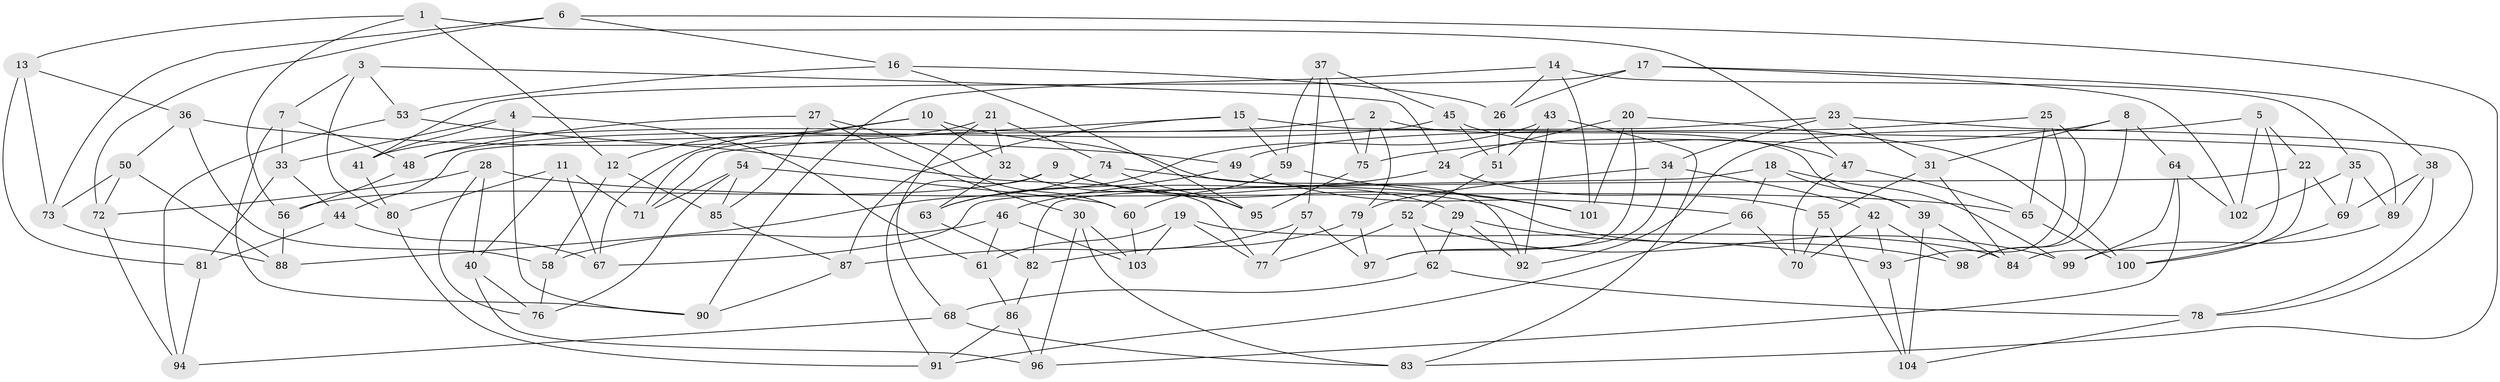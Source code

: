 // Generated by graph-tools (version 1.1) at 2025/56/03/09/25 04:56:41]
// undirected, 104 vertices, 208 edges
graph export_dot {
graph [start="1"]
  node [color=gray90,style=filled];
  1;
  2;
  3;
  4;
  5;
  6;
  7;
  8;
  9;
  10;
  11;
  12;
  13;
  14;
  15;
  16;
  17;
  18;
  19;
  20;
  21;
  22;
  23;
  24;
  25;
  26;
  27;
  28;
  29;
  30;
  31;
  32;
  33;
  34;
  35;
  36;
  37;
  38;
  39;
  40;
  41;
  42;
  43;
  44;
  45;
  46;
  47;
  48;
  49;
  50;
  51;
  52;
  53;
  54;
  55;
  56;
  57;
  58;
  59;
  60;
  61;
  62;
  63;
  64;
  65;
  66;
  67;
  68;
  69;
  70;
  71;
  72;
  73;
  74;
  75;
  76;
  77;
  78;
  79;
  80;
  81;
  82;
  83;
  84;
  85;
  86;
  87;
  88;
  89;
  90;
  91;
  92;
  93;
  94;
  95;
  96;
  97;
  98;
  99;
  100;
  101;
  102;
  103;
  104;
  1 -- 56;
  1 -- 13;
  1 -- 12;
  1 -- 47;
  2 -- 79;
  2 -- 39;
  2 -- 41;
  2 -- 75;
  3 -- 53;
  3 -- 7;
  3 -- 24;
  3 -- 80;
  4 -- 33;
  4 -- 41;
  4 -- 90;
  4 -- 61;
  5 -- 102;
  5 -- 22;
  5 -- 84;
  5 -- 92;
  6 -- 83;
  6 -- 72;
  6 -- 16;
  6 -- 73;
  7 -- 90;
  7 -- 48;
  7 -- 33;
  8 -- 75;
  8 -- 98;
  8 -- 64;
  8 -- 31;
  9 -- 56;
  9 -- 91;
  9 -- 29;
  9 -- 98;
  10 -- 12;
  10 -- 92;
  10 -- 71;
  10 -- 32;
  11 -- 40;
  11 -- 80;
  11 -- 71;
  11 -- 67;
  12 -- 85;
  12 -- 58;
  13 -- 73;
  13 -- 36;
  13 -- 81;
  14 -- 101;
  14 -- 35;
  14 -- 26;
  14 -- 90;
  15 -- 87;
  15 -- 89;
  15 -- 71;
  15 -- 59;
  16 -- 95;
  16 -- 26;
  16 -- 53;
  17 -- 41;
  17 -- 38;
  17 -- 26;
  17 -- 102;
  18 -- 82;
  18 -- 39;
  18 -- 99;
  18 -- 66;
  19 -- 61;
  19 -- 103;
  19 -- 84;
  19 -- 77;
  20 -- 24;
  20 -- 101;
  20 -- 97;
  20 -- 100;
  21 -- 68;
  21 -- 74;
  21 -- 32;
  21 -- 67;
  22 -- 100;
  22 -- 69;
  22 -- 67;
  23 -- 78;
  23 -- 44;
  23 -- 34;
  23 -- 31;
  24 -- 55;
  24 -- 46;
  25 -- 93;
  25 -- 65;
  25 -- 49;
  25 -- 98;
  26 -- 51;
  27 -- 48;
  27 -- 85;
  27 -- 60;
  27 -- 30;
  28 -- 40;
  28 -- 65;
  28 -- 76;
  28 -- 72;
  29 -- 92;
  29 -- 93;
  29 -- 62;
  30 -- 103;
  30 -- 83;
  30 -- 96;
  31 -- 55;
  31 -- 84;
  32 -- 63;
  32 -- 95;
  33 -- 44;
  33 -- 81;
  34 -- 97;
  34 -- 79;
  34 -- 42;
  35 -- 102;
  35 -- 89;
  35 -- 69;
  36 -- 50;
  36 -- 58;
  36 -- 49;
  37 -- 45;
  37 -- 59;
  37 -- 57;
  37 -- 75;
  38 -- 89;
  38 -- 69;
  38 -- 78;
  39 -- 84;
  39 -- 104;
  40 -- 76;
  40 -- 96;
  41 -- 80;
  42 -- 98;
  42 -- 70;
  42 -- 93;
  43 -- 83;
  43 -- 63;
  43 -- 92;
  43 -- 51;
  44 -- 81;
  44 -- 67;
  45 -- 48;
  45 -- 47;
  45 -- 51;
  46 -- 61;
  46 -- 103;
  46 -- 58;
  47 -- 70;
  47 -- 65;
  48 -- 56;
  49 -- 63;
  49 -- 66;
  50 -- 73;
  50 -- 72;
  50 -- 88;
  51 -- 52;
  52 -- 77;
  52 -- 99;
  52 -- 62;
  53 -- 94;
  53 -- 77;
  54 -- 76;
  54 -- 60;
  54 -- 71;
  54 -- 85;
  55 -- 104;
  55 -- 70;
  56 -- 88;
  57 -- 77;
  57 -- 87;
  57 -- 97;
  58 -- 76;
  59 -- 60;
  59 -- 101;
  60 -- 103;
  61 -- 86;
  62 -- 78;
  62 -- 68;
  63 -- 82;
  64 -- 102;
  64 -- 99;
  64 -- 96;
  65 -- 100;
  66 -- 70;
  66 -- 91;
  68 -- 83;
  68 -- 94;
  69 -- 100;
  72 -- 94;
  73 -- 88;
  74 -- 101;
  74 -- 88;
  74 -- 95;
  75 -- 95;
  78 -- 104;
  79 -- 82;
  79 -- 97;
  80 -- 91;
  81 -- 94;
  82 -- 86;
  85 -- 87;
  86 -- 96;
  86 -- 91;
  87 -- 90;
  89 -- 99;
  93 -- 104;
}
